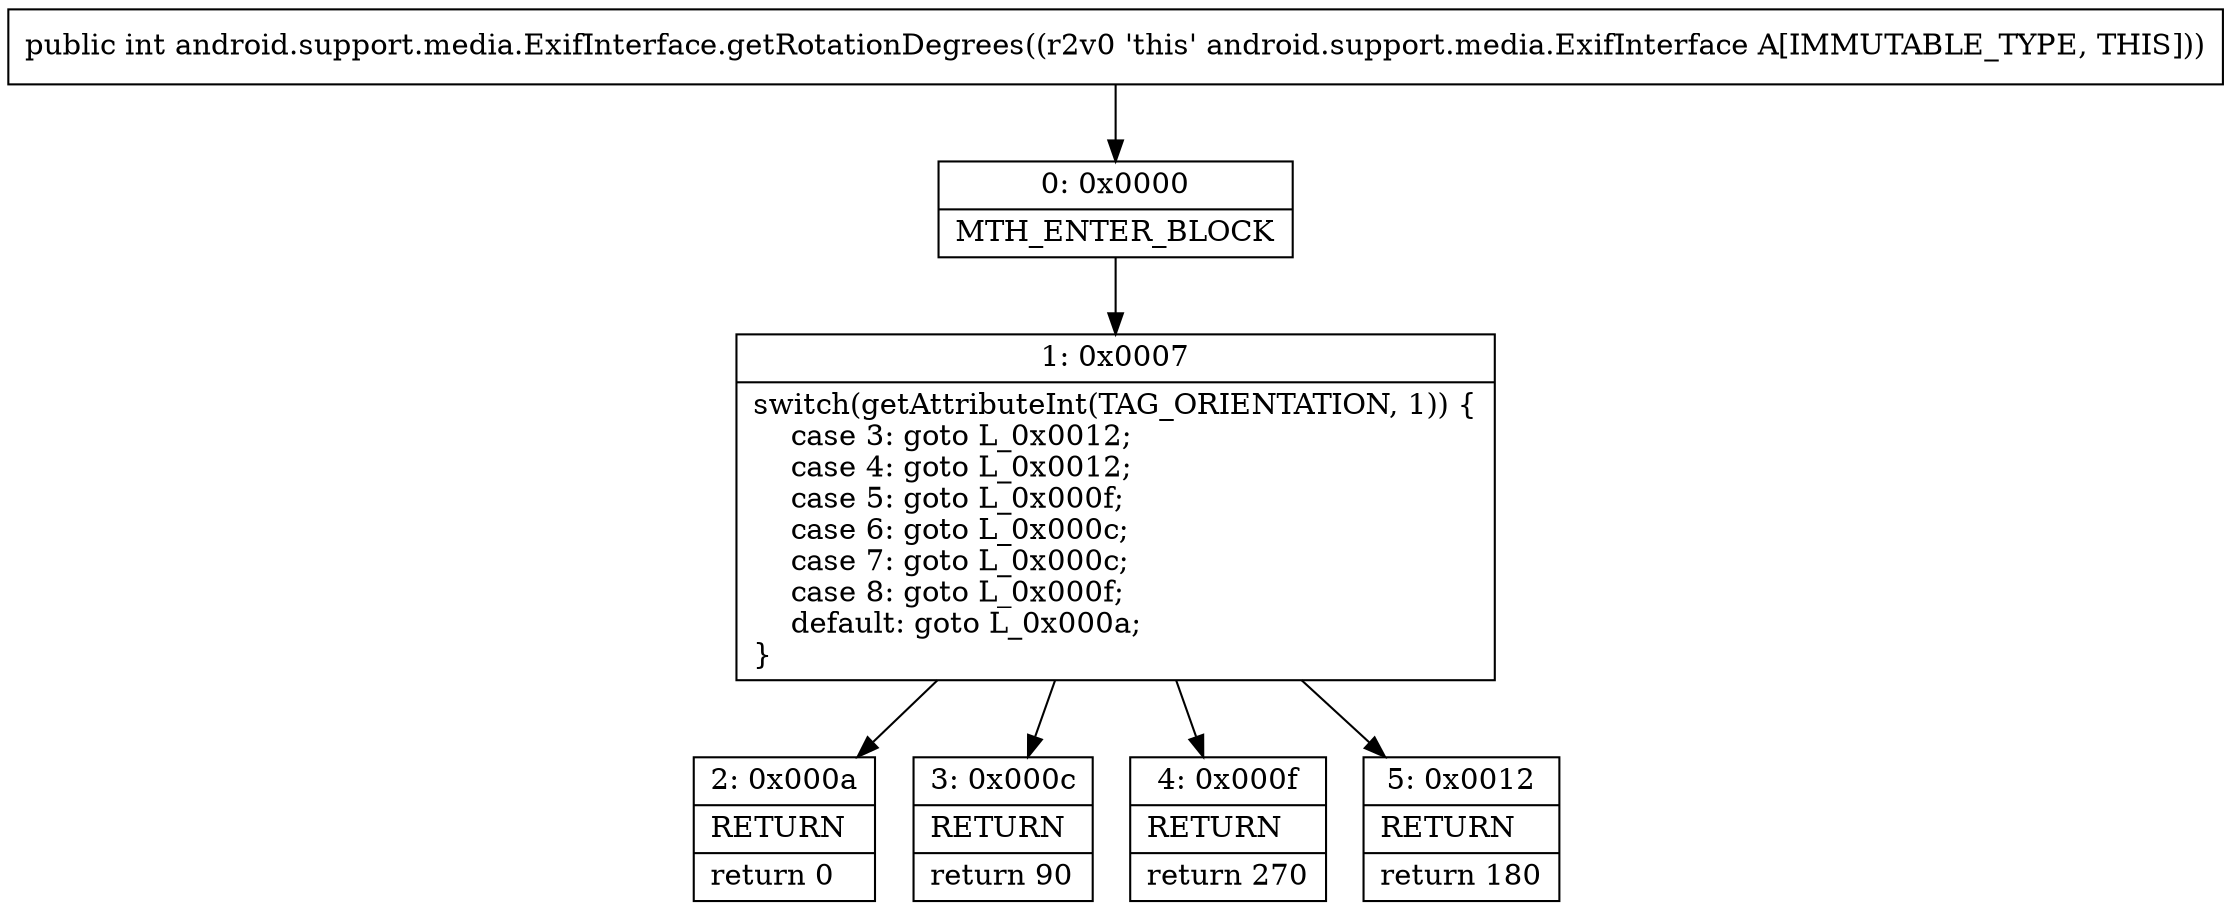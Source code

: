 digraph "CFG forandroid.support.media.ExifInterface.getRotationDegrees()I" {
Node_0 [shape=record,label="{0\:\ 0x0000|MTH_ENTER_BLOCK\l}"];
Node_1 [shape=record,label="{1\:\ 0x0007|switch(getAttributeInt(TAG_ORIENTATION, 1)) \{\l    case 3: goto L_0x0012;\l    case 4: goto L_0x0012;\l    case 5: goto L_0x000f;\l    case 6: goto L_0x000c;\l    case 7: goto L_0x000c;\l    case 8: goto L_0x000f;\l    default: goto L_0x000a;\l\}\l}"];
Node_2 [shape=record,label="{2\:\ 0x000a|RETURN\l|return 0\l}"];
Node_3 [shape=record,label="{3\:\ 0x000c|RETURN\l|return 90\l}"];
Node_4 [shape=record,label="{4\:\ 0x000f|RETURN\l|return 270\l}"];
Node_5 [shape=record,label="{5\:\ 0x0012|RETURN\l|return 180\l}"];
MethodNode[shape=record,label="{public int android.support.media.ExifInterface.getRotationDegrees((r2v0 'this' android.support.media.ExifInterface A[IMMUTABLE_TYPE, THIS])) }"];
MethodNode -> Node_0;
Node_0 -> Node_1;
Node_1 -> Node_2;
Node_1 -> Node_3;
Node_1 -> Node_4;
Node_1 -> Node_5;
}

